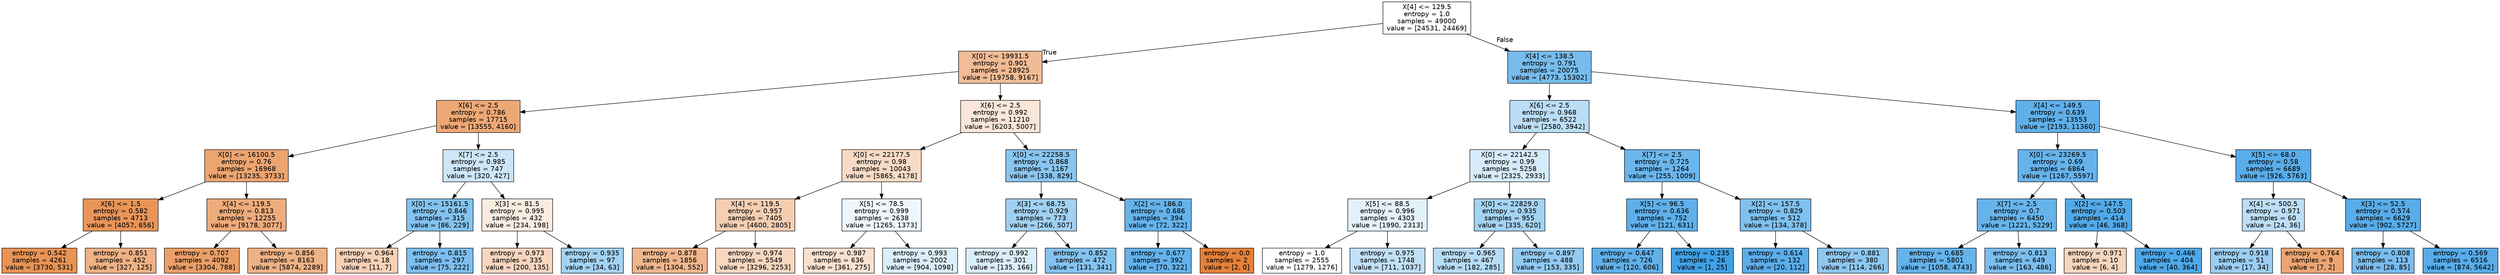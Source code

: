 digraph Tree {
node [shape=box, style="filled", color="black", fontname="helvetica"] ;
edge [fontname="helvetica"] ;
0 [label="X[4] <= 129.5\nentropy = 1.0\nsamples = 49000\nvalue = [24531, 24469]", fillcolor="#fffffe"] ;
1 [label="X[0] <= 19931.5\nentropy = 0.901\nsamples = 28925\nvalue = [19758, 9167]", fillcolor="#f1bb95"] ;
0 -> 1 [labeldistance=2.5, labelangle=45, headlabel="True"] ;
2 [label="X[6] <= 2.5\nentropy = 0.786\nsamples = 17715\nvalue = [13555, 4160]", fillcolor="#eda876"] ;
1 -> 2 ;
3 [label="X[0] <= 16100.5\nentropy = 0.76\nsamples = 16968\nvalue = [13235, 3733]", fillcolor="#eca571"] ;
2 -> 3 ;
4 [label="X[6] <= 1.5\nentropy = 0.582\nsamples = 4713\nvalue = [4057, 656]", fillcolor="#e99559"] ;
3 -> 4 ;
5 [label="entropy = 0.542\nsamples = 4261\nvalue = [3730, 531]", fillcolor="#e99355"] ;
4 -> 5 ;
6 [label="entropy = 0.851\nsamples = 452\nvalue = [327, 125]", fillcolor="#efb185"] ;
4 -> 6 ;
7 [label="X[4] <= 119.5\nentropy = 0.813\nsamples = 12255\nvalue = [9178, 3077]", fillcolor="#eeab7b"] ;
3 -> 7 ;
8 [label="entropy = 0.707\nsamples = 4092\nvalue = [3304, 788]", fillcolor="#eb9f68"] ;
7 -> 8 ;
9 [label="entropy = 0.856\nsamples = 8163\nvalue = [5874, 2289]", fillcolor="#efb286"] ;
7 -> 9 ;
10 [label="X[7] <= 2.5\nentropy = 0.985\nsamples = 747\nvalue = [320, 427]", fillcolor="#cde6f8"] ;
2 -> 10 ;
11 [label="X[0] <= 15161.5\nentropy = 0.846\nsamples = 315\nvalue = [86, 229]", fillcolor="#83c2ef"] ;
10 -> 11 ;
12 [label="entropy = 0.964\nsamples = 18\nvalue = [11, 7]", fillcolor="#f6d1b7"] ;
11 -> 12 ;
13 [label="entropy = 0.815\nsamples = 297\nvalue = [75, 222]", fillcolor="#7cbeee"] ;
11 -> 13 ;
14 [label="X[3] <= 81.5\nentropy = 0.995\nsamples = 432\nvalue = [234, 198]", fillcolor="#fbece1"] ;
10 -> 14 ;
15 [label="entropy = 0.973\nsamples = 335\nvalue = [200, 135]", fillcolor="#f7d6bf"] ;
14 -> 15 ;
16 [label="entropy = 0.935\nsamples = 97\nvalue = [34, 63]", fillcolor="#a4d2f3"] ;
14 -> 16 ;
17 [label="X[6] <= 2.5\nentropy = 0.992\nsamples = 11210\nvalue = [6203, 5007]", fillcolor="#fae7d9"] ;
1 -> 17 ;
18 [label="X[0] <= 22177.5\nentropy = 0.98\nsamples = 10043\nvalue = [5865, 4178]", fillcolor="#f8dbc6"] ;
17 -> 18 ;
19 [label="X[4] <= 119.5\nentropy = 0.957\nsamples = 7405\nvalue = [4600, 2805]", fillcolor="#f5ceb2"] ;
18 -> 19 ;
20 [label="entropy = 0.878\nsamples = 1856\nvalue = [1304, 552]", fillcolor="#f0b68d"] ;
19 -> 20 ;
21 [label="entropy = 0.974\nsamples = 5549\nvalue = [3296, 2253]", fillcolor="#f7d7c0"] ;
19 -> 21 ;
22 [label="X[5] <= 78.5\nentropy = 0.999\nsamples = 2638\nvalue = [1265, 1373]", fillcolor="#eff7fd"] ;
18 -> 22 ;
23 [label="entropy = 0.987\nsamples = 636\nvalue = [361, 275]", fillcolor="#f9e1d0"] ;
22 -> 23 ;
24 [label="entropy = 0.993\nsamples = 2002\nvalue = [904, 1098]", fillcolor="#dceefa"] ;
22 -> 24 ;
25 [label="X[0] <= 22258.5\nentropy = 0.868\nsamples = 1167\nvalue = [338, 829]", fillcolor="#8ac5f0"] ;
17 -> 25 ;
26 [label="X[3] <= 68.75\nentropy = 0.929\nsamples = 773\nvalue = [266, 507]", fillcolor="#a1d0f3"] ;
25 -> 26 ;
27 [label="entropy = 0.992\nsamples = 301\nvalue = [135, 166]", fillcolor="#daedfa"] ;
26 -> 27 ;
28 [label="entropy = 0.852\nsamples = 472\nvalue = [131, 341]", fillcolor="#85c3ef"] ;
26 -> 28 ;
29 [label="X[2] <= 186.0\nentropy = 0.686\nsamples = 394\nvalue = [72, 322]", fillcolor="#65b3eb"] ;
25 -> 29 ;
30 [label="entropy = 0.677\nsamples = 392\nvalue = [70, 322]", fillcolor="#64b2eb"] ;
29 -> 30 ;
31 [label="entropy = 0.0\nsamples = 2\nvalue = [2, 0]", fillcolor="#e58139"] ;
29 -> 31 ;
32 [label="X[4] <= 138.5\nentropy = 0.791\nsamples = 20075\nvalue = [4773, 15302]", fillcolor="#77bced"] ;
0 -> 32 [labeldistance=2.5, labelangle=-45, headlabel="False"] ;
33 [label="X[6] <= 2.5\nentropy = 0.968\nsamples = 6522\nvalue = [2580, 3942]", fillcolor="#bbddf6"] ;
32 -> 33 ;
34 [label="X[0] <= 22142.5\nentropy = 0.99\nsamples = 5258\nvalue = [2325, 2933]", fillcolor="#d6ebfa"] ;
33 -> 34 ;
35 [label="X[5] <= 88.5\nentropy = 0.996\nsamples = 4303\nvalue = [1990, 2313]", fillcolor="#e3f1fb"] ;
34 -> 35 ;
36 [label="entropy = 1.0\nsamples = 2555\nvalue = [1279, 1276]", fillcolor="#ffffff"] ;
35 -> 36 ;
37 [label="entropy = 0.975\nsamples = 1748\nvalue = [711, 1037]", fillcolor="#c1e0f7"] ;
35 -> 37 ;
38 [label="X[0] <= 22829.0\nentropy = 0.935\nsamples = 955\nvalue = [335, 620]", fillcolor="#a4d2f3"] ;
34 -> 38 ;
39 [label="entropy = 0.965\nsamples = 467\nvalue = [182, 285]", fillcolor="#b7dcf6"] ;
38 -> 39 ;
40 [label="entropy = 0.897\nsamples = 488\nvalue = [153, 335]", fillcolor="#93caf1"] ;
38 -> 40 ;
41 [label="X[7] <= 2.5\nentropy = 0.725\nsamples = 1264\nvalue = [255, 1009]", fillcolor="#6bb6ec"] ;
33 -> 41 ;
42 [label="X[5] <= 96.5\nentropy = 0.636\nsamples = 752\nvalue = [121, 631]", fillcolor="#5fb0ea"] ;
41 -> 42 ;
43 [label="entropy = 0.647\nsamples = 726\nvalue = [120, 606]", fillcolor="#60b0ea"] ;
42 -> 43 ;
44 [label="entropy = 0.235\nsamples = 26\nvalue = [1, 25]", fillcolor="#41a1e6"] ;
42 -> 44 ;
45 [label="X[2] <= 157.5\nentropy = 0.829\nsamples = 512\nvalue = [134, 378]", fillcolor="#7fc0ee"] ;
41 -> 45 ;
46 [label="entropy = 0.614\nsamples = 132\nvalue = [20, 112]", fillcolor="#5caeea"] ;
45 -> 46 ;
47 [label="entropy = 0.881\nsamples = 380\nvalue = [114, 266]", fillcolor="#8ec7f0"] ;
45 -> 47 ;
48 [label="X[4] <= 149.5\nentropy = 0.639\nsamples = 13553\nvalue = [2193, 11360]", fillcolor="#5fb0ea"] ;
32 -> 48 ;
49 [label="X[0] <= 23269.5\nentropy = 0.69\nsamples = 6864\nvalue = [1267, 5597]", fillcolor="#66b3eb"] ;
48 -> 49 ;
50 [label="X[7] <= 2.5\nentropy = 0.7\nsamples = 6450\nvalue = [1221, 5229]", fillcolor="#67b4eb"] ;
49 -> 50 ;
51 [label="entropy = 0.685\nsamples = 5801\nvalue = [1058, 4743]", fillcolor="#65b3eb"] ;
50 -> 51 ;
52 [label="entropy = 0.813\nsamples = 649\nvalue = [163, 486]", fillcolor="#7bbeee"] ;
50 -> 52 ;
53 [label="X[2] <= 147.5\nentropy = 0.503\nsamples = 414\nvalue = [46, 368]", fillcolor="#52a9e8"] ;
49 -> 53 ;
54 [label="entropy = 0.971\nsamples = 10\nvalue = [6, 4]", fillcolor="#f6d5bd"] ;
53 -> 54 ;
55 [label="entropy = 0.466\nsamples = 404\nvalue = [40, 364]", fillcolor="#4fa8e8"] ;
53 -> 55 ;
56 [label="X[5] <= 68.0\nentropy = 0.58\nsamples = 6689\nvalue = [926, 5763]", fillcolor="#59ade9"] ;
48 -> 56 ;
57 [label="X[4] <= 500.5\nentropy = 0.971\nsamples = 60\nvalue = [24, 36]", fillcolor="#bddef6"] ;
56 -> 57 ;
58 [label="entropy = 0.918\nsamples = 51\nvalue = [17, 34]", fillcolor="#9ccef2"] ;
57 -> 58 ;
59 [label="entropy = 0.764\nsamples = 9\nvalue = [7, 2]", fillcolor="#eca572"] ;
57 -> 59 ;
60 [label="X[3] <= 52.5\nentropy = 0.574\nsamples = 6629\nvalue = [902, 5727]", fillcolor="#58ace9"] ;
56 -> 60 ;
61 [label="entropy = 0.808\nsamples = 113\nvalue = [28, 85]", fillcolor="#7abdee"] ;
60 -> 61 ;
62 [label="entropy = 0.569\nsamples = 6516\nvalue = [874, 5642]", fillcolor="#58ace9"] ;
60 -> 62 ;
}